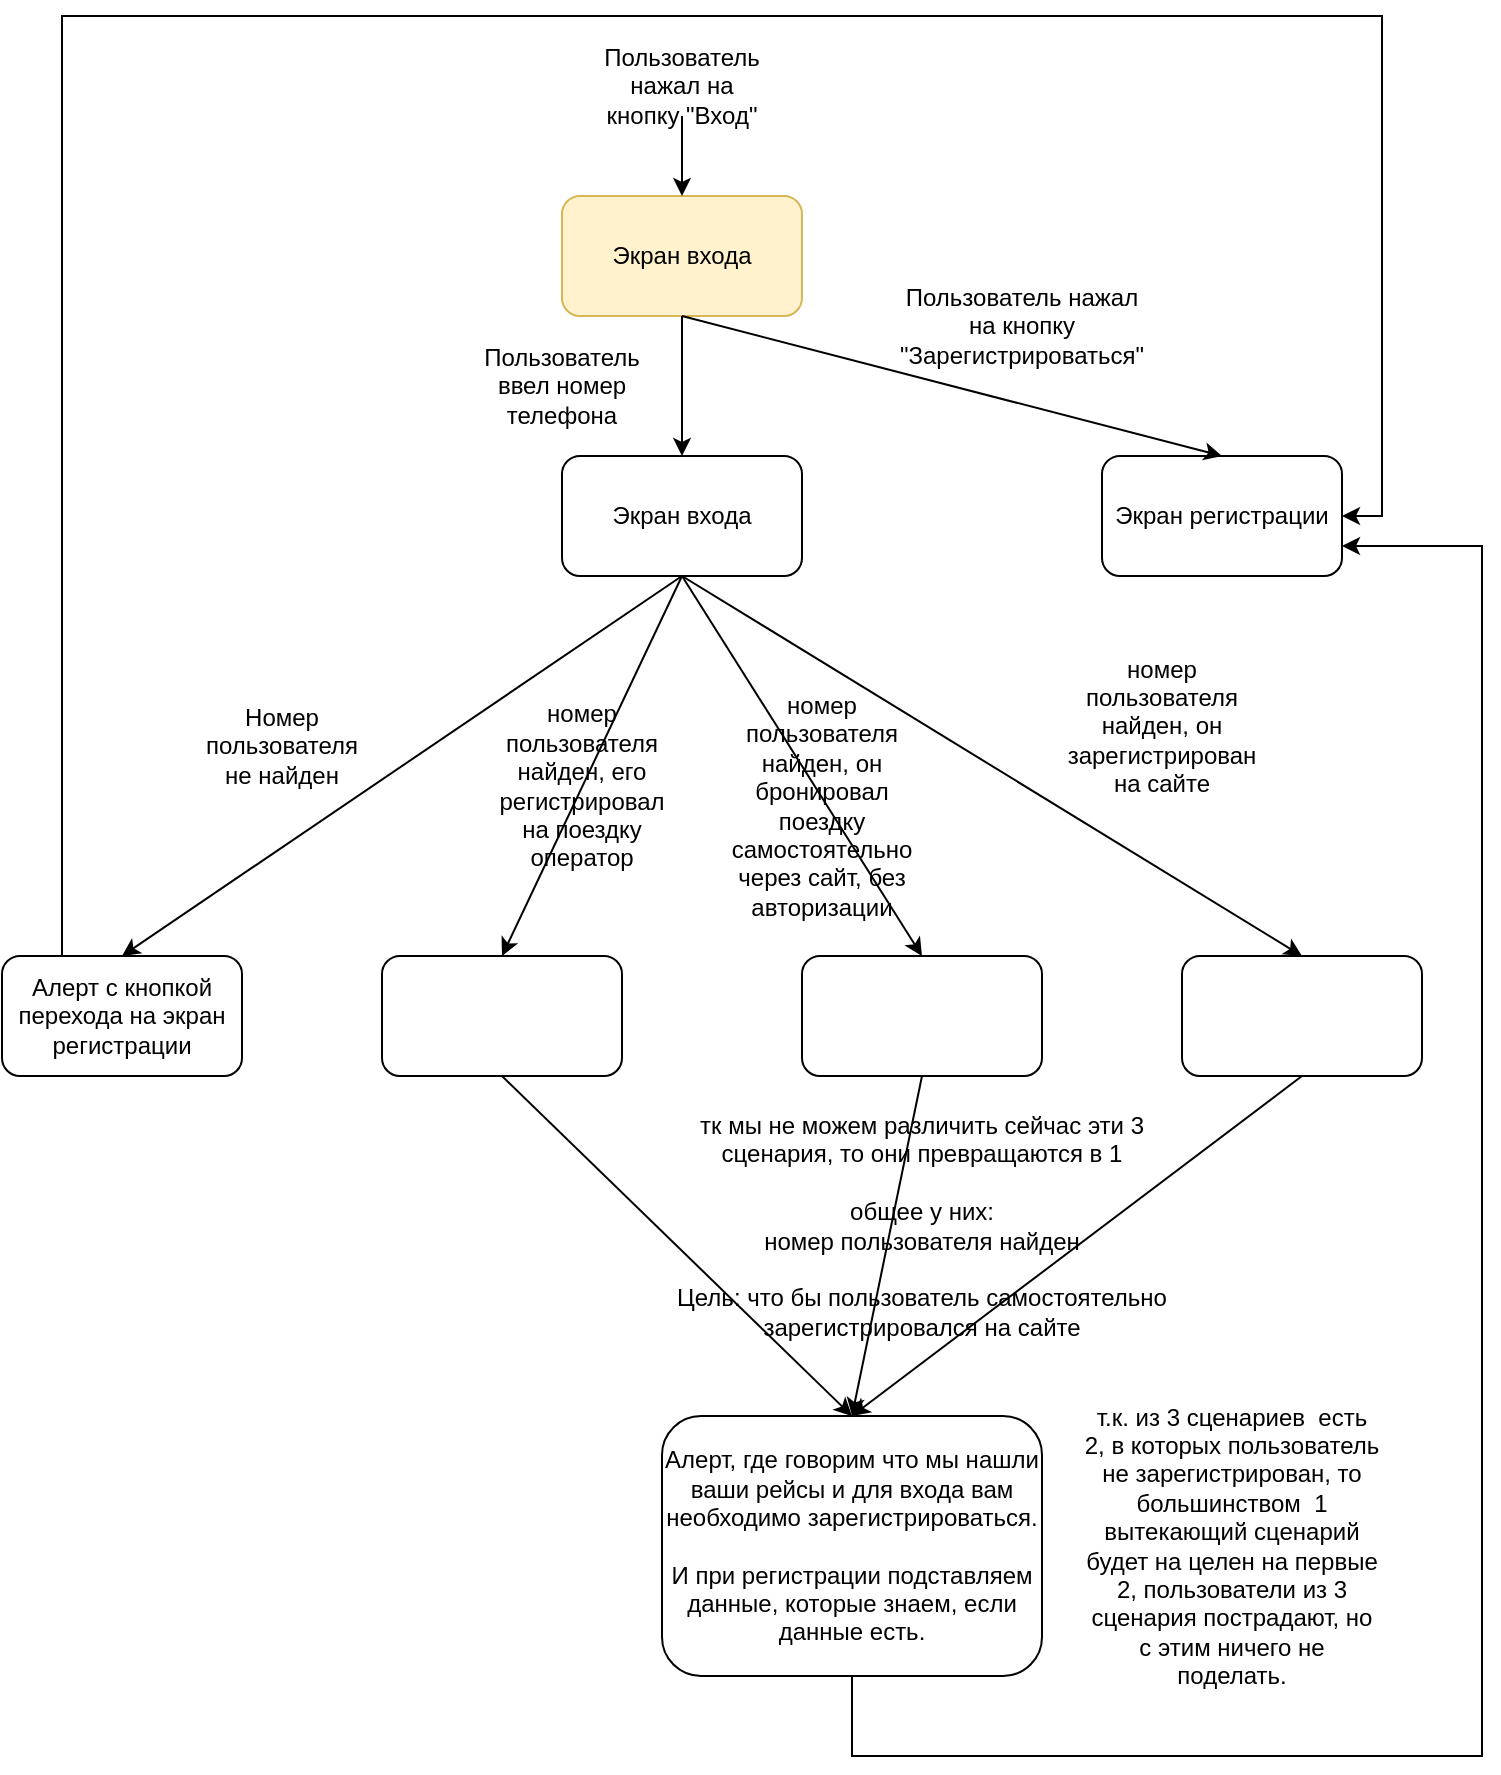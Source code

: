 <mxfile version="26.0.16">
  <diagram name="Page-1" id="kva1lER7PbmzYGGSF43M">
    <mxGraphModel dx="1305" dy="752" grid="1" gridSize="10" guides="1" tooltips="1" connect="1" arrows="1" fold="1" page="1" pageScale="1" pageWidth="827" pageHeight="1169" math="0" shadow="0">
      <root>
        <mxCell id="0" />
        <mxCell id="1" parent="0" />
        <mxCell id="F6_tqROMsXbCtQUK2YL9-1" value="Экран входа" style="rounded=1;whiteSpace=wrap;html=1;fillColor=#fff2cc;strokeColor=#d6b656;" parent="1" vertex="1">
          <mxGeometry x="340" y="100" width="120" height="60" as="geometry" />
        </mxCell>
        <mxCell id="F6_tqROMsXbCtQUK2YL9-2" value="Пользователь нажал на кнопку &quot;Вход&quot;" style="text;html=1;align=center;verticalAlign=middle;whiteSpace=wrap;rounded=0;" parent="1" vertex="1">
          <mxGeometry x="370" y="30" width="60" height="30" as="geometry" />
        </mxCell>
        <mxCell id="F6_tqROMsXbCtQUK2YL9-3" value="" style="endArrow=classic;html=1;rounded=0;exitX=0.5;exitY=1;exitDx=0;exitDy=0;entryX=0.5;entryY=0;entryDx=0;entryDy=0;" parent="1" source="F6_tqROMsXbCtQUK2YL9-2" target="F6_tqROMsXbCtQUK2YL9-1" edge="1">
          <mxGeometry width="50" height="50" relative="1" as="geometry">
            <mxPoint x="390" y="200" as="sourcePoint" />
            <mxPoint x="440" y="150" as="targetPoint" />
          </mxGeometry>
        </mxCell>
        <mxCell id="F6_tqROMsXbCtQUK2YL9-4" value="Экран входа" style="rounded=1;whiteSpace=wrap;html=1;" parent="1" vertex="1">
          <mxGeometry x="340" y="230" width="120" height="60" as="geometry" />
        </mxCell>
        <mxCell id="F6_tqROMsXbCtQUK2YL9-5" value="Экран регистрации" style="rounded=1;whiteSpace=wrap;html=1;" parent="1" vertex="1">
          <mxGeometry x="610" y="230" width="120" height="60" as="geometry" />
        </mxCell>
        <mxCell id="F6_tqROMsXbCtQUK2YL9-6" value="" style="endArrow=classic;html=1;rounded=0;exitX=0.5;exitY=1;exitDx=0;exitDy=0;entryX=0.5;entryY=0;entryDx=0;entryDy=0;" parent="1" source="F6_tqROMsXbCtQUK2YL9-1" target="F6_tqROMsXbCtQUK2YL9-4" edge="1">
          <mxGeometry width="50" height="50" relative="1" as="geometry">
            <mxPoint x="390" y="200" as="sourcePoint" />
            <mxPoint x="440" y="150" as="targetPoint" />
          </mxGeometry>
        </mxCell>
        <mxCell id="F6_tqROMsXbCtQUK2YL9-7" value="" style="endArrow=classic;html=1;rounded=0;exitX=0.5;exitY=1;exitDx=0;exitDy=0;entryX=0.5;entryY=0;entryDx=0;entryDy=0;" parent="1" source="F6_tqROMsXbCtQUK2YL9-1" target="F6_tqROMsXbCtQUK2YL9-5" edge="1">
          <mxGeometry width="50" height="50" relative="1" as="geometry">
            <mxPoint x="410" y="170" as="sourcePoint" />
            <mxPoint x="280" y="240" as="targetPoint" />
          </mxGeometry>
        </mxCell>
        <mxCell id="F6_tqROMsXbCtQUK2YL9-8" value="Пользователь ввел номер телефона" style="text;html=1;align=center;verticalAlign=middle;whiteSpace=wrap;rounded=0;" parent="1" vertex="1">
          <mxGeometry x="310" y="180" width="60" height="30" as="geometry" />
        </mxCell>
        <mxCell id="F6_tqROMsXbCtQUK2YL9-9" value="Пользователь нажал на кнопку &quot;Зарегистрироваться&quot;" style="text;html=1;align=center;verticalAlign=middle;whiteSpace=wrap;rounded=0;" parent="1" vertex="1">
          <mxGeometry x="540" y="150" width="60" height="30" as="geometry" />
        </mxCell>
        <mxCell id="JP0KHPGPUKH7w-QjFMui-20" style="edgeStyle=orthogonalEdgeStyle;rounded=0;orthogonalLoop=1;jettySize=auto;html=1;entryX=1;entryY=0.5;entryDx=0;entryDy=0;exitX=0.25;exitY=0;exitDx=0;exitDy=0;" edge="1" parent="1" source="F6_tqROMsXbCtQUK2YL9-10" target="F6_tqROMsXbCtQUK2YL9-5">
          <mxGeometry relative="1" as="geometry">
            <Array as="points">
              <mxPoint x="90" y="10" />
              <mxPoint x="750" y="10" />
              <mxPoint x="750" y="260" />
            </Array>
          </mxGeometry>
        </mxCell>
        <mxCell id="F6_tqROMsXbCtQUK2YL9-10" value="Алерт с кнопкой перехода на экран регистрации" style="rounded=1;whiteSpace=wrap;html=1;" parent="1" vertex="1">
          <mxGeometry x="60" y="480" width="120" height="60" as="geometry" />
        </mxCell>
        <mxCell id="F6_tqROMsXbCtQUK2YL9-11" value="" style="rounded=1;whiteSpace=wrap;html=1;" parent="1" vertex="1">
          <mxGeometry x="250" y="480" width="120" height="60" as="geometry" />
        </mxCell>
        <mxCell id="F6_tqROMsXbCtQUK2YL9-12" value="" style="rounded=1;whiteSpace=wrap;html=1;" parent="1" vertex="1">
          <mxGeometry x="460" y="480" width="120" height="60" as="geometry" />
        </mxCell>
        <mxCell id="F6_tqROMsXbCtQUK2YL9-13" value="" style="rounded=1;whiteSpace=wrap;html=1;" parent="1" vertex="1">
          <mxGeometry x="650" y="480" width="120" height="60" as="geometry" />
        </mxCell>
        <mxCell id="F6_tqROMsXbCtQUK2YL9-14" value="" style="endArrow=classic;html=1;rounded=0;exitX=0.5;exitY=1;exitDx=0;exitDy=0;entryX=0.5;entryY=0;entryDx=0;entryDy=0;" parent="1" source="F6_tqROMsXbCtQUK2YL9-4" target="F6_tqROMsXbCtQUK2YL9-10" edge="1">
          <mxGeometry width="50" height="50" relative="1" as="geometry">
            <mxPoint x="390" y="200" as="sourcePoint" />
            <mxPoint x="440" y="150" as="targetPoint" />
          </mxGeometry>
        </mxCell>
        <mxCell id="F6_tqROMsXbCtQUK2YL9-15" value="Номер пользователя не найден" style="text;html=1;align=center;verticalAlign=middle;whiteSpace=wrap;rounded=0;" parent="1" vertex="1">
          <mxGeometry x="170" y="360" width="60" height="30" as="geometry" />
        </mxCell>
        <mxCell id="JP0KHPGPUKH7w-QjFMui-4" value="" style="endArrow=classic;html=1;rounded=0;entryX=0.5;entryY=0;entryDx=0;entryDy=0;exitX=0.5;exitY=1;exitDx=0;exitDy=0;" edge="1" parent="1" source="F6_tqROMsXbCtQUK2YL9-4" target="F6_tqROMsXbCtQUK2YL9-13">
          <mxGeometry width="50" height="50" relative="1" as="geometry">
            <mxPoint x="270" y="290" as="sourcePoint" />
            <mxPoint x="290" y="440" as="targetPoint" />
          </mxGeometry>
        </mxCell>
        <mxCell id="JP0KHPGPUKH7w-QjFMui-5" value="номер пользователя найден, он зарегистрирован на сайте" style="text;html=1;align=center;verticalAlign=middle;whiteSpace=wrap;rounded=0;" vertex="1" parent="1">
          <mxGeometry x="610" y="350" width="60" height="30" as="geometry" />
        </mxCell>
        <mxCell id="JP0KHPGPUKH7w-QjFMui-2" value="номер пользователя найден, он бронировал поездку самостоятельно через сайт, без авторизации" style="text;html=1;align=center;verticalAlign=middle;whiteSpace=wrap;rounded=0;" vertex="1" parent="1">
          <mxGeometry x="440" y="390" width="60" height="30" as="geometry" />
        </mxCell>
        <mxCell id="F6_tqROMsXbCtQUK2YL9-17" value="номер пользователя найден, его регистрировал на поездку оператор" style="text;html=1;align=center;verticalAlign=middle;whiteSpace=wrap;rounded=0;" parent="1" vertex="1">
          <mxGeometry x="320" y="380" width="60" height="30" as="geometry" />
        </mxCell>
        <mxCell id="JP0KHPGPUKH7w-QjFMui-12" value="" style="endArrow=classic;html=1;rounded=0;exitX=0.5;exitY=1;exitDx=0;exitDy=0;entryX=0.5;entryY=0;entryDx=0;entryDy=0;" edge="1" parent="1" source="F6_tqROMsXbCtQUK2YL9-4" target="F6_tqROMsXbCtQUK2YL9-11">
          <mxGeometry width="50" height="50" relative="1" as="geometry">
            <mxPoint x="407" y="330" as="sourcePoint" />
            <mxPoint x="440" y="280" as="targetPoint" />
          </mxGeometry>
        </mxCell>
        <mxCell id="JP0KHPGPUKH7w-QjFMui-13" value="" style="endArrow=classic;html=1;rounded=0;exitX=0.5;exitY=1;exitDx=0;exitDy=0;entryX=0.5;entryY=0;entryDx=0;entryDy=0;" edge="1" parent="1" source="F6_tqROMsXbCtQUK2YL9-4" target="F6_tqROMsXbCtQUK2YL9-12">
          <mxGeometry width="50" height="50" relative="1" as="geometry">
            <mxPoint x="390" y="330" as="sourcePoint" />
            <mxPoint x="440" y="280" as="targetPoint" />
          </mxGeometry>
        </mxCell>
        <mxCell id="JP0KHPGPUKH7w-QjFMui-14" value="тк мы не можем различить сейчас эти 3 сценария, то они превращаются в 1&lt;div&gt;&lt;br&gt;&lt;/div&gt;&lt;div&gt;общее у них:&lt;/div&gt;&lt;div&gt;номер пользователя найден&lt;/div&gt;&lt;div&gt;&lt;br&gt;&lt;/div&gt;&lt;div&gt;Цель: что бы пользователь самостоятельно зарегистрировался на сайте&lt;/div&gt;" style="text;html=1;align=center;verticalAlign=middle;whiteSpace=wrap;rounded=0;" vertex="1" parent="1">
          <mxGeometry x="390" y="600" width="260" height="30" as="geometry" />
        </mxCell>
        <mxCell id="JP0KHPGPUKH7w-QjFMui-22" style="edgeStyle=orthogonalEdgeStyle;rounded=0;orthogonalLoop=1;jettySize=auto;html=1;entryX=1;entryY=0.75;entryDx=0;entryDy=0;" edge="1" parent="1" source="JP0KHPGPUKH7w-QjFMui-15" target="F6_tqROMsXbCtQUK2YL9-5">
          <mxGeometry relative="1" as="geometry">
            <Array as="points">
              <mxPoint x="485" y="880" />
              <mxPoint x="800" y="880" />
              <mxPoint x="800" y="275" />
            </Array>
          </mxGeometry>
        </mxCell>
        <mxCell id="JP0KHPGPUKH7w-QjFMui-15" value="Алерт, где говорим что мы нашли ваши рейсы и для входа вам необходимо зарегистрироваться.&lt;div&gt;&lt;br&gt;&lt;/div&gt;&lt;div&gt;И при регистрации подставляем данные, которые знаем, если данные есть.&lt;/div&gt;" style="rounded=1;whiteSpace=wrap;html=1;" vertex="1" parent="1">
          <mxGeometry x="390" y="710" width="190" height="130" as="geometry" />
        </mxCell>
        <mxCell id="JP0KHPGPUKH7w-QjFMui-16" value="" style="endArrow=classic;html=1;rounded=0;exitX=0.5;exitY=1;exitDx=0;exitDy=0;entryX=0.5;entryY=0;entryDx=0;entryDy=0;" edge="1" parent="1" source="F6_tqROMsXbCtQUK2YL9-11" target="JP0KHPGPUKH7w-QjFMui-15">
          <mxGeometry width="50" height="50" relative="1" as="geometry">
            <mxPoint x="390" y="550" as="sourcePoint" />
            <mxPoint x="440" y="500" as="targetPoint" />
          </mxGeometry>
        </mxCell>
        <mxCell id="JP0KHPGPUKH7w-QjFMui-18" value="" style="endArrow=classic;html=1;rounded=0;exitX=0.5;exitY=1;exitDx=0;exitDy=0;entryX=0.5;entryY=0;entryDx=0;entryDy=0;" edge="1" parent="1" source="F6_tqROMsXbCtQUK2YL9-12" target="JP0KHPGPUKH7w-QjFMui-15">
          <mxGeometry width="50" height="50" relative="1" as="geometry">
            <mxPoint x="390" y="550" as="sourcePoint" />
            <mxPoint x="440" y="500" as="targetPoint" />
          </mxGeometry>
        </mxCell>
        <mxCell id="JP0KHPGPUKH7w-QjFMui-19" value="" style="endArrow=classic;html=1;rounded=0;exitX=0.5;exitY=1;exitDx=0;exitDy=0;entryX=0.5;entryY=0;entryDx=0;entryDy=0;" edge="1" parent="1" source="F6_tqROMsXbCtQUK2YL9-13" target="JP0KHPGPUKH7w-QjFMui-15">
          <mxGeometry width="50" height="50" relative="1" as="geometry">
            <mxPoint x="390" y="550" as="sourcePoint" />
            <mxPoint x="440" y="500" as="targetPoint" />
          </mxGeometry>
        </mxCell>
        <mxCell id="JP0KHPGPUKH7w-QjFMui-21" value="т.к. из 3 сценариев &amp;nbsp;есть 2, в которых пользователь не зарегистрирован, то большинством &amp;nbsp;1 вытекающий сценарий будет на целен на первые 2, пользователи из 3 сценария пострадают, но с этим ничего не поделать." style="text;html=1;align=center;verticalAlign=middle;whiteSpace=wrap;rounded=0;" vertex="1" parent="1">
          <mxGeometry x="600" y="760" width="150" height="30" as="geometry" />
        </mxCell>
      </root>
    </mxGraphModel>
  </diagram>
</mxfile>
